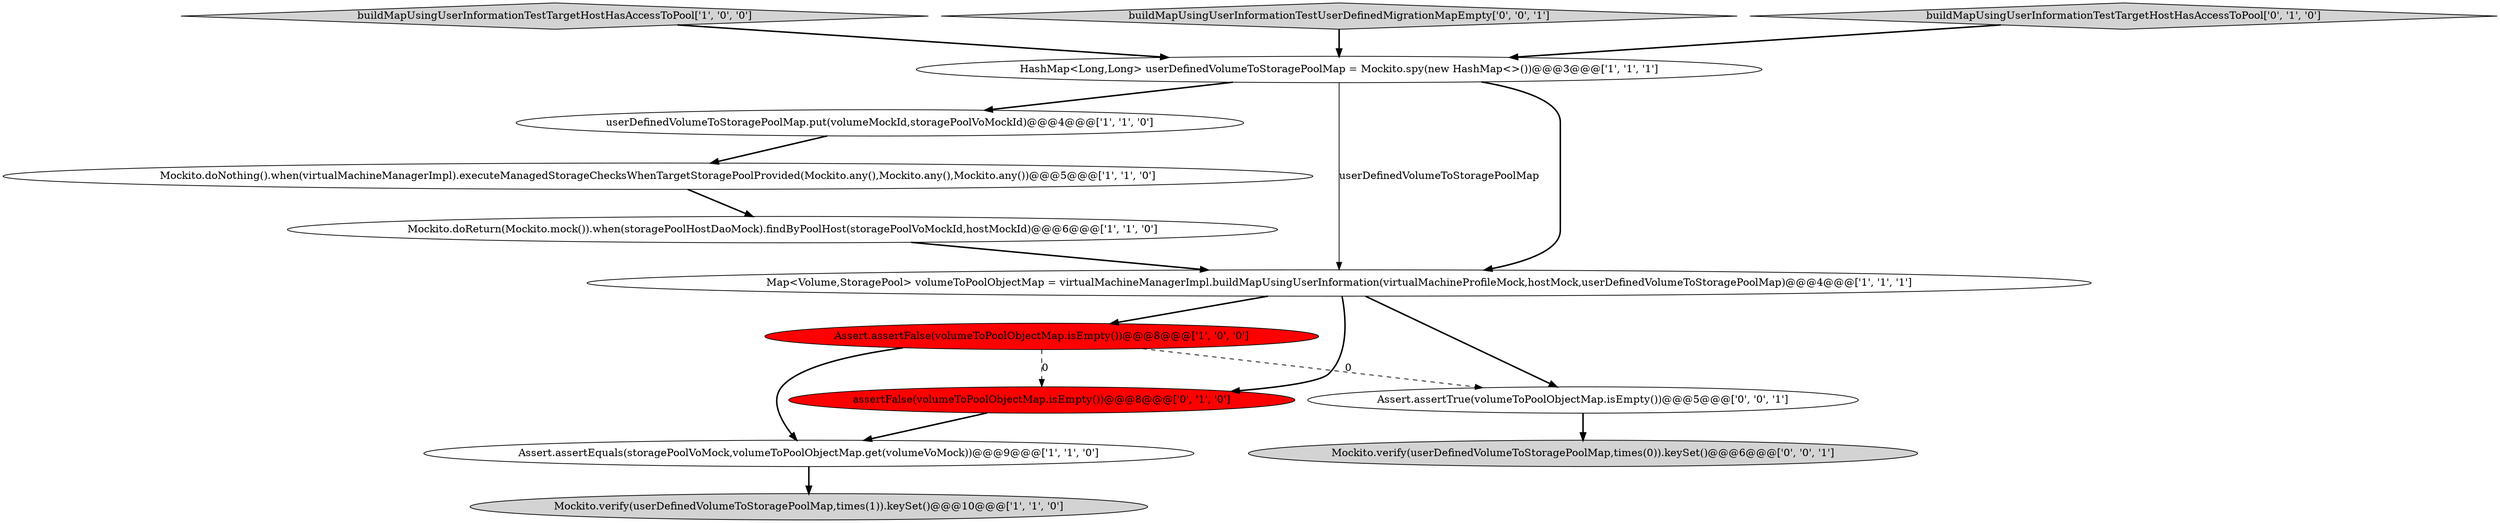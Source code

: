 digraph {
5 [style = filled, label = "Mockito.doReturn(Mockito.mock()).when(storagePoolHostDaoMock).findByPoolHost(storagePoolVoMockId,hostMockId)@@@6@@@['1', '1', '0']", fillcolor = white, shape = ellipse image = "AAA0AAABBB1BBB"];
8 [style = filled, label = "Mockito.doNothing().when(virtualMachineManagerImpl).executeManagedStorageChecksWhenTargetStoragePoolProvided(Mockito.any(),Mockito.any(),Mockito.any())@@@5@@@['1', '1', '0']", fillcolor = white, shape = ellipse image = "AAA0AAABBB1BBB"];
7 [style = filled, label = "userDefinedVolumeToStoragePoolMap.put(volumeMockId,storagePoolVoMockId)@@@4@@@['1', '1', '0']", fillcolor = white, shape = ellipse image = "AAA0AAABBB1BBB"];
2 [style = filled, label = "Mockito.verify(userDefinedVolumeToStoragePoolMap,times(1)).keySet()@@@10@@@['1', '1', '0']", fillcolor = lightgray, shape = ellipse image = "AAA0AAABBB1BBB"];
6 [style = filled, label = "buildMapUsingUserInformationTestTargetHostHasAccessToPool['1', '0', '0']", fillcolor = lightgray, shape = diamond image = "AAA0AAABBB1BBB"];
13 [style = filled, label = "buildMapUsingUserInformationTestUserDefinedMigrationMapEmpty['0', '0', '1']", fillcolor = lightgray, shape = diamond image = "AAA0AAABBB3BBB"];
3 [style = filled, label = "Assert.assertEquals(storagePoolVoMock,volumeToPoolObjectMap.get(volumeVoMock))@@@9@@@['1', '1', '0']", fillcolor = white, shape = ellipse image = "AAA0AAABBB1BBB"];
10 [style = filled, label = "buildMapUsingUserInformationTestTargetHostHasAccessToPool['0', '1', '0']", fillcolor = lightgray, shape = diamond image = "AAA0AAABBB2BBB"];
11 [style = filled, label = "Mockito.verify(userDefinedVolumeToStoragePoolMap,times(0)).keySet()@@@6@@@['0', '0', '1']", fillcolor = lightgray, shape = ellipse image = "AAA0AAABBB3BBB"];
4 [style = filled, label = "Assert.assertFalse(volumeToPoolObjectMap.isEmpty())@@@8@@@['1', '0', '0']", fillcolor = red, shape = ellipse image = "AAA1AAABBB1BBB"];
9 [style = filled, label = "assertFalse(volumeToPoolObjectMap.isEmpty())@@@8@@@['0', '1', '0']", fillcolor = red, shape = ellipse image = "AAA1AAABBB2BBB"];
0 [style = filled, label = "HashMap<Long,Long> userDefinedVolumeToStoragePoolMap = Mockito.spy(new HashMap<>())@@@3@@@['1', '1', '1']", fillcolor = white, shape = ellipse image = "AAA0AAABBB1BBB"];
12 [style = filled, label = "Assert.assertTrue(volumeToPoolObjectMap.isEmpty())@@@5@@@['0', '0', '1']", fillcolor = white, shape = ellipse image = "AAA0AAABBB3BBB"];
1 [style = filled, label = "Map<Volume,StoragePool> volumeToPoolObjectMap = virtualMachineManagerImpl.buildMapUsingUserInformation(virtualMachineProfileMock,hostMock,userDefinedVolumeToStoragePoolMap)@@@4@@@['1', '1', '1']", fillcolor = white, shape = ellipse image = "AAA0AAABBB1BBB"];
9->3 [style = bold, label=""];
5->1 [style = bold, label=""];
4->3 [style = bold, label=""];
1->4 [style = bold, label=""];
10->0 [style = bold, label=""];
4->9 [style = dashed, label="0"];
6->0 [style = bold, label=""];
12->11 [style = bold, label=""];
8->5 [style = bold, label=""];
3->2 [style = bold, label=""];
0->1 [style = solid, label="userDefinedVolumeToStoragePoolMap"];
7->8 [style = bold, label=""];
0->1 [style = bold, label=""];
1->9 [style = bold, label=""];
4->12 [style = dashed, label="0"];
13->0 [style = bold, label=""];
0->7 [style = bold, label=""];
1->12 [style = bold, label=""];
}
